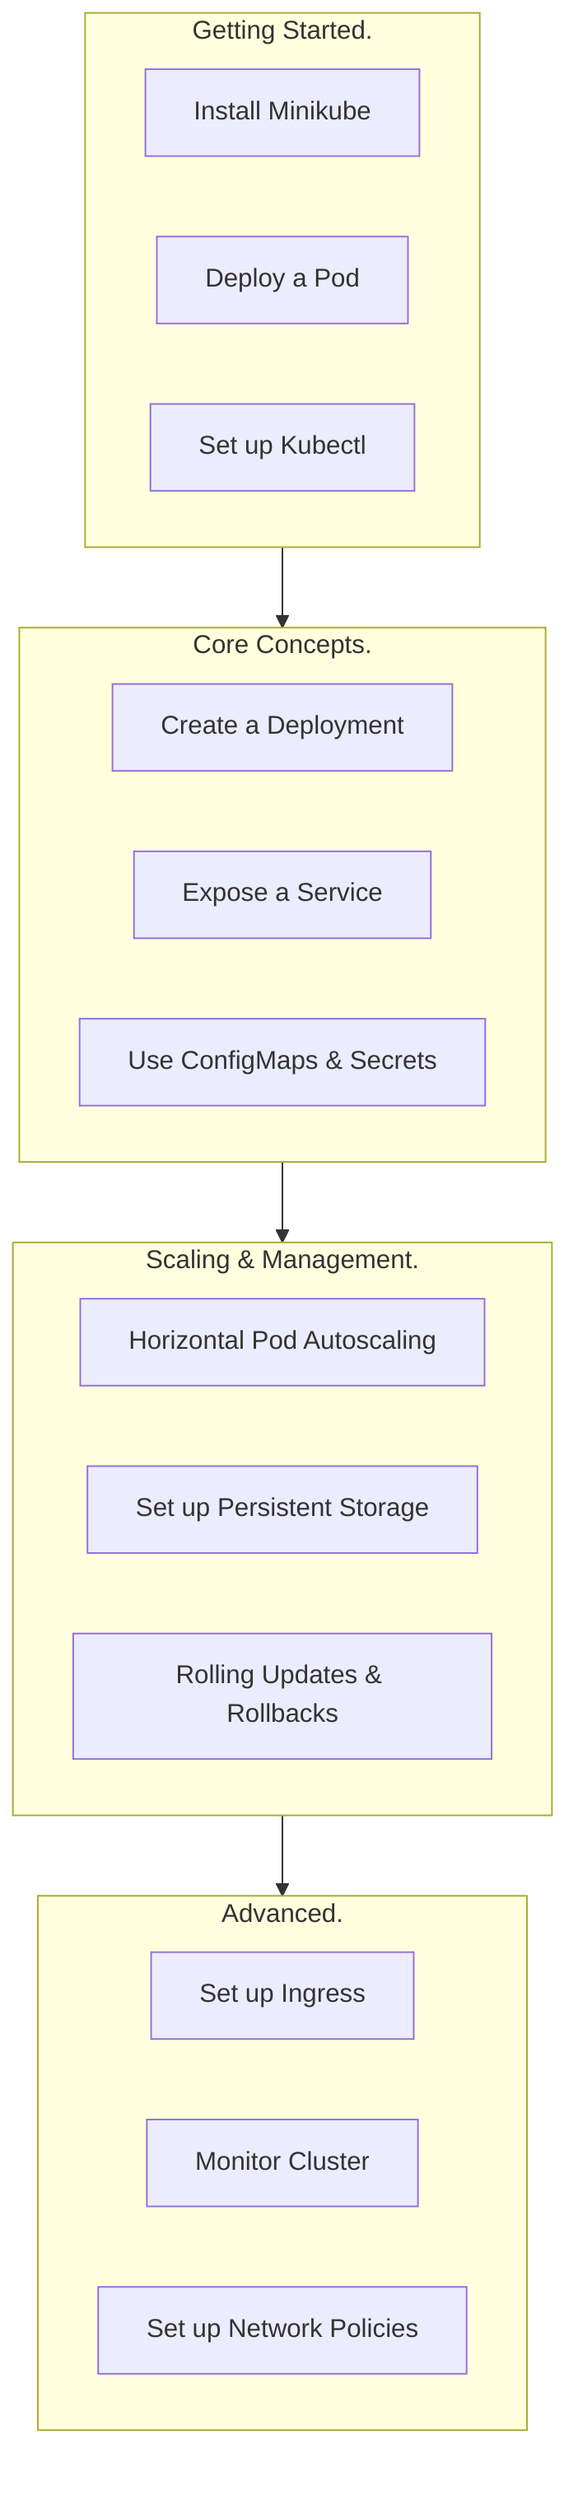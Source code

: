 graph TD
    subgraph Row1[Getting Started.]
        A[Install Minikube] 
        B[Deploy a Pod] 
        C[Set up Kubectl]
    end

    subgraph Row2[Core Concepts.]
        D[Create a Deployment] 
        E[Expose a Service] 
        F[Use ConfigMaps & Secrets]
    end

    subgraph Row3[Scaling & Management.]
        G[Horizontal Pod Autoscaling] 
        H[Set up Persistent Storage] 
        I[Rolling Updates & Rollbacks]
    end

    subgraph Row4[Advanced.]
        J[Set up Ingress] 
        K[Monitor Cluster] 
        L[Set up Network Policies]
    end

    Row1 --> Row2
    Row2 --> Row3
    Row3 --> Row4